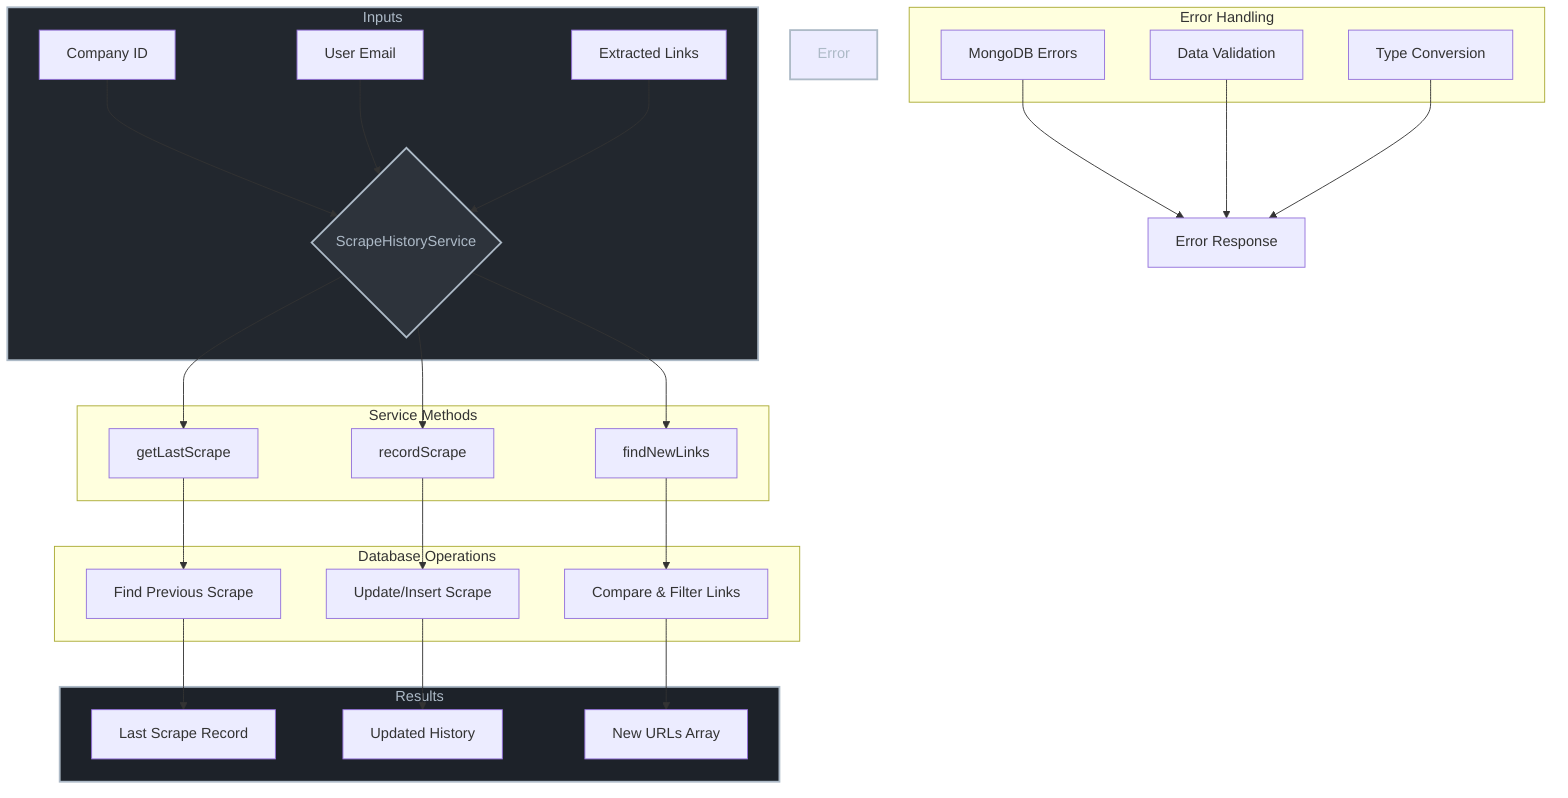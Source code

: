 graph TB
    subgraph Inputs
        A[Company ID] --> D[Service Methods]
        B[User Email] --> D
        C[Extracted Links] --> D
    end

    subgraph Service Methods
        D{ScrapeHistoryService} --> E[getLastScrape]
        D --> F[recordScrape]
        D --> G[findNewLinks]
    end

    subgraph Database Operations
        E --> H[Find Previous Scrape]
        F --> I[Update/Insert Scrape]
        G --> J[Compare & Filter Links]
    end

    subgraph Results
        H --> K[Last Scrape Record]
        I --> L[Updated History]
        J --> M[New URLs Array]
    end

    subgraph Error Handling
        N[MongoDB Errors]
        O[Data Validation]
        P[Type Conversion]
    end

    N --> Q[Error Response]
    O --> Q
    P --> Q

    style D fill:#2d333b,stroke:#adbac7,stroke-width:2px,color:#adbac7
    style Inputs fill:#22272e,stroke:#adbac7,stroke-width:2px,color:#adbac7
    style Results fill:#1d2229,stroke:#adbac7,stroke-width:2px,color:#adbac7
    style Error Handling fill:#2d2b55,stroke:#adbac7,stroke-width:2px,color:#adbac7